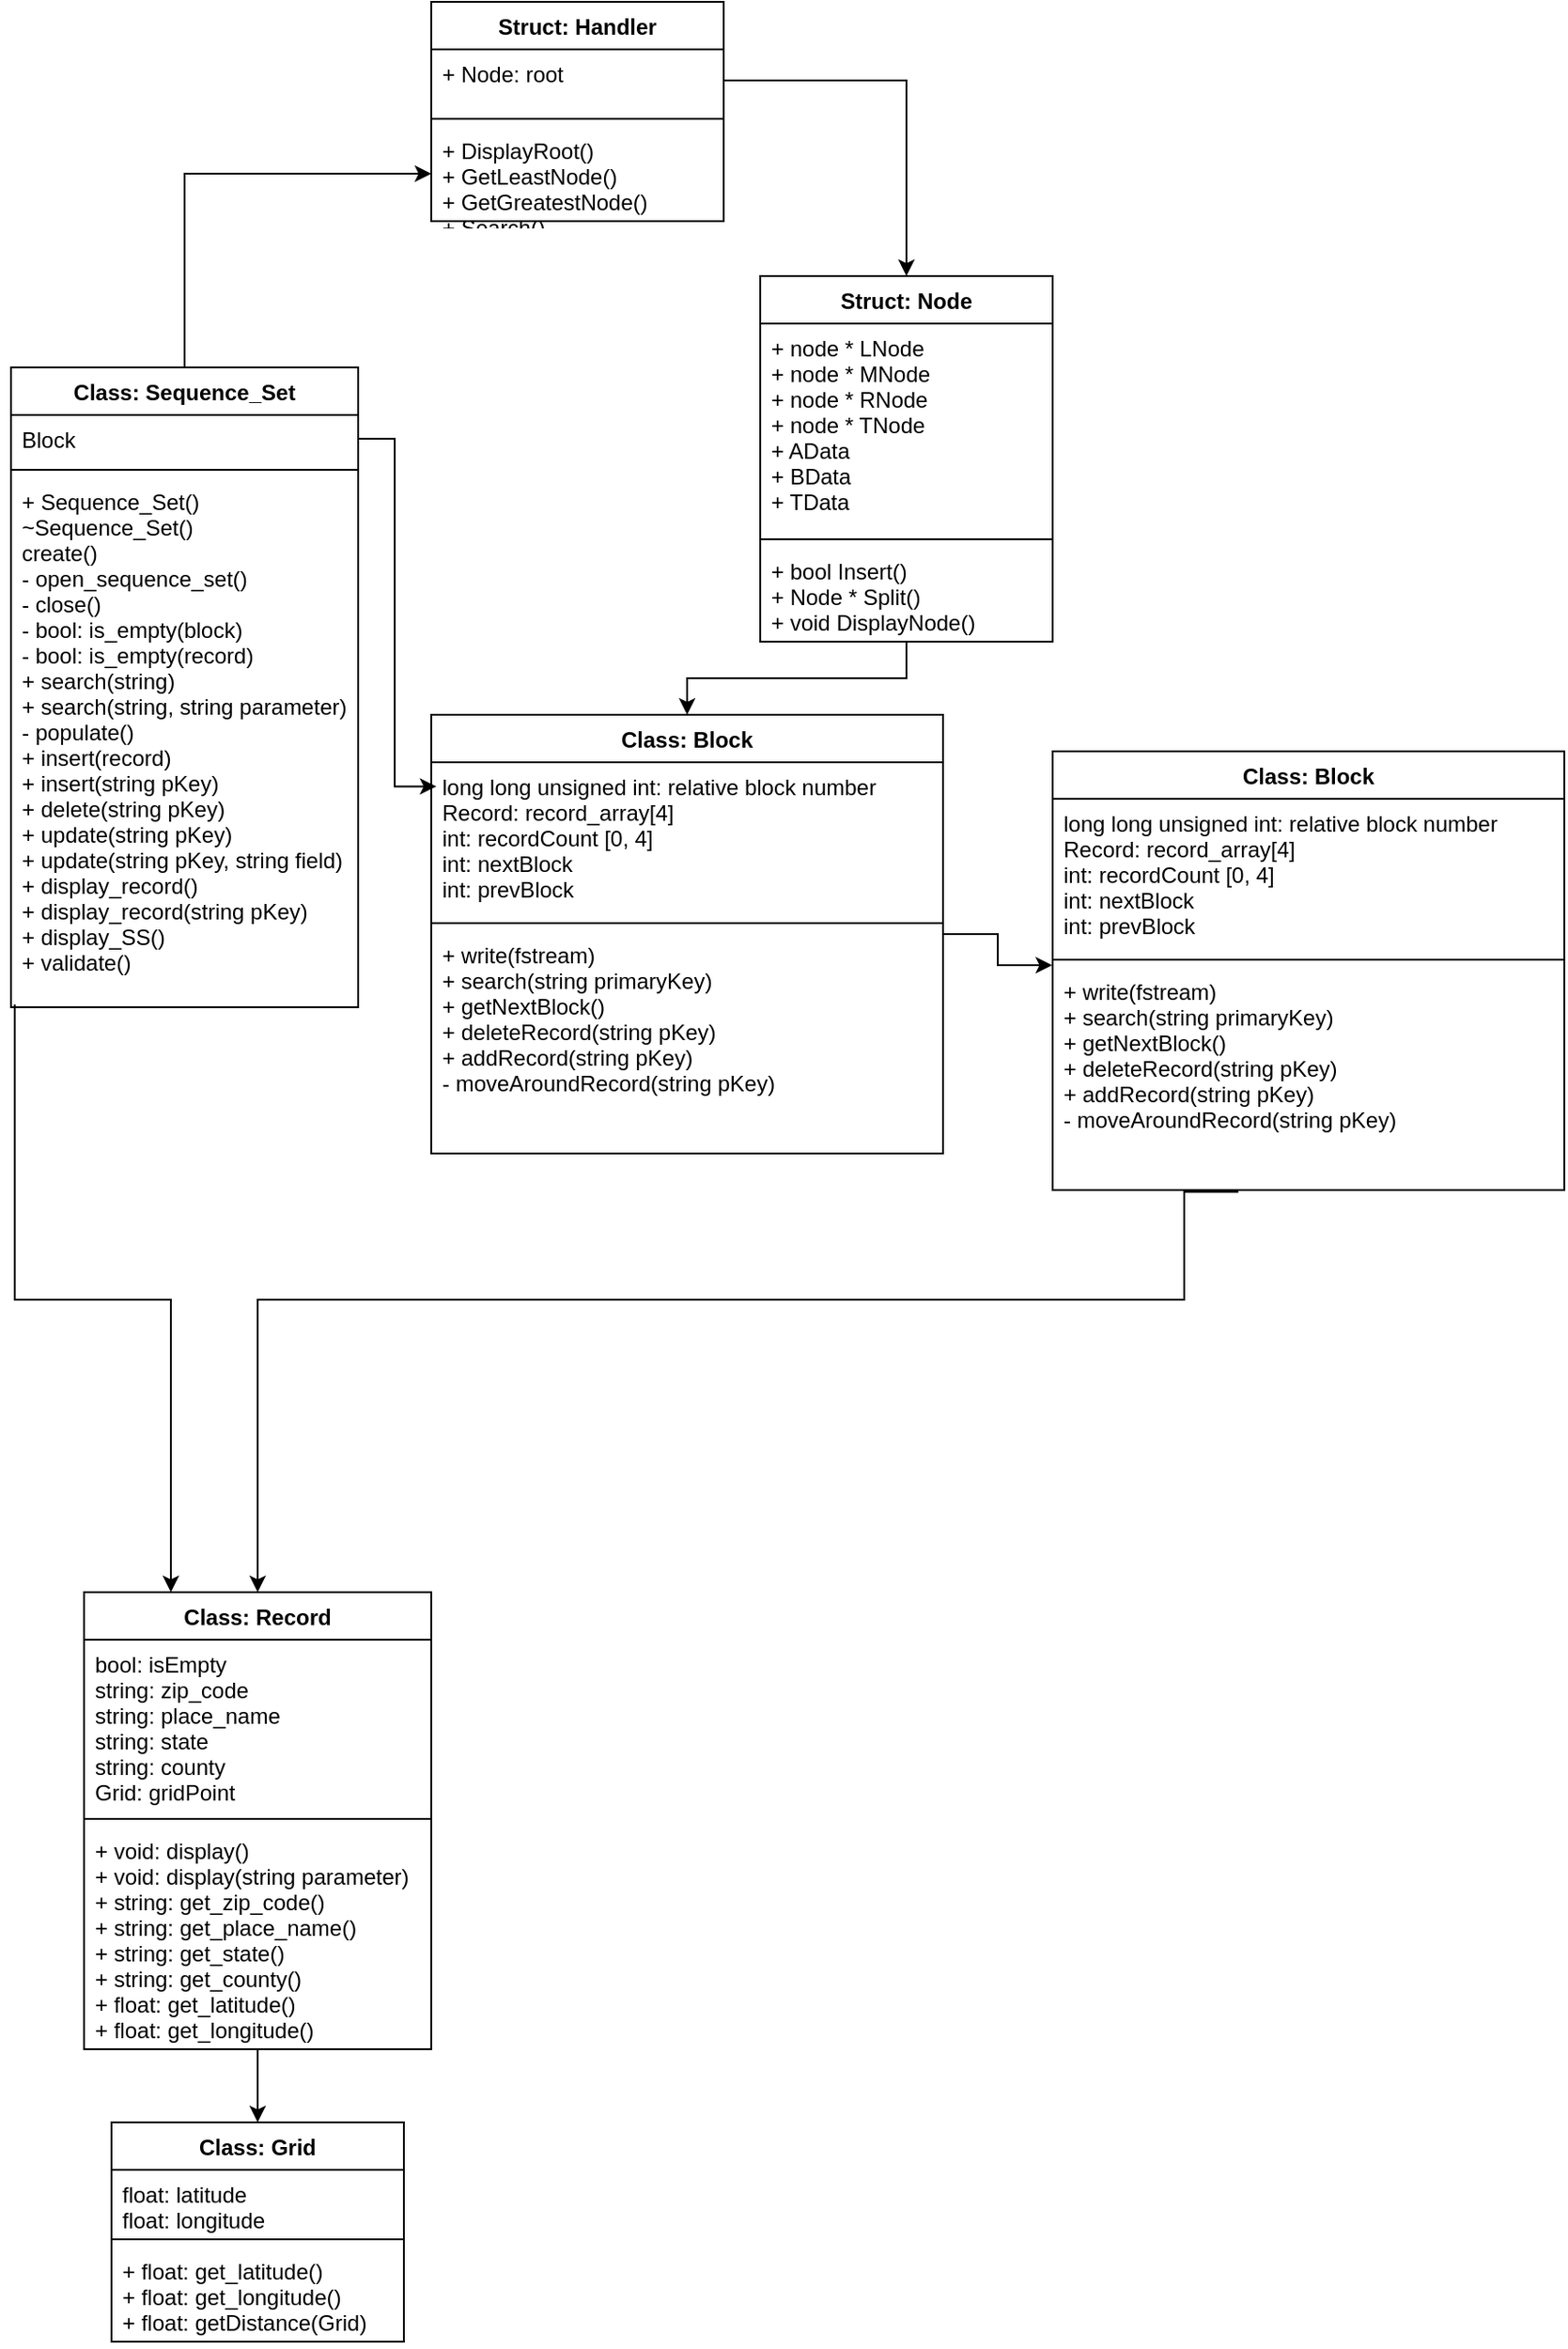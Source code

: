 <mxfile version="12.4.1" type="github" pages="1">
  <diagram id="Ys3HZVprmhT14fWjxTii" name="Page-1">
    <mxGraphModel dx="403" dy="1383" grid="1" gridSize="10" guides="1" tooltips="1" connect="1" arrows="1" fold="1" page="1" pageScale="1" pageWidth="850" pageHeight="1100" math="0" shadow="0">
      <root>
        <mxCell id="0"/>
        <mxCell id="1" parent="0"/>
        <mxCell id="eypmZCzVEFvatwe-Ak_w-18" style="edgeStyle=orthogonalEdgeStyle;rounded=0;orthogonalLoop=1;jettySize=auto;html=1;entryX=0;entryY=0.5;entryDx=0;entryDy=0;" edge="1" parent="1" source="Z5_UFI_bqKNKYEiBKsY_-33" target="eypmZCzVEFvatwe-Ak_w-5">
          <mxGeometry relative="1" as="geometry"/>
        </mxCell>
        <mxCell id="Z5_UFI_bqKNKYEiBKsY_-33" value="Class: Sequence_Set" style="swimlane;fontStyle=1;align=center;verticalAlign=top;childLayout=stackLayout;horizontal=1;startSize=26;horizontalStack=0;resizeParent=1;resizeParentMax=0;resizeLast=0;collapsible=1;marginBottom=0;" parent="1" vertex="1">
          <mxGeometry x="20" y="20" width="190" height="350" as="geometry"/>
        </mxCell>
        <mxCell id="Z5_UFI_bqKNKYEiBKsY_-34" value="Block" style="text;strokeColor=none;fillColor=none;align=left;verticalAlign=top;spacingLeft=4;spacingRight=4;overflow=hidden;rotatable=0;points=[[0,0.5],[1,0.5]];portConstraint=eastwest;" parent="Z5_UFI_bqKNKYEiBKsY_-33" vertex="1">
          <mxGeometry y="26" width="190" height="26" as="geometry"/>
        </mxCell>
        <mxCell id="Z5_UFI_bqKNKYEiBKsY_-35" value="" style="line;strokeWidth=1;fillColor=none;align=left;verticalAlign=middle;spacingTop=-1;spacingLeft=3;spacingRight=3;rotatable=0;labelPosition=right;points=[];portConstraint=eastwest;" parent="Z5_UFI_bqKNKYEiBKsY_-33" vertex="1">
          <mxGeometry y="52" width="190" height="8" as="geometry"/>
        </mxCell>
        <mxCell id="Z5_UFI_bqKNKYEiBKsY_-36" value="+ Sequence_Set()&#xa;~Sequence_Set()&#xa;create()&#xa;- open_sequence_set()&#xa;- close()&#xa;- bool: is_empty(block)&#xa;- bool: is_empty(record)&#xa;+ search(string)&#xa;+ search(string, string parameter)&#xa;- populate()&#xa;+ insert(record)&#xa;+ insert(string pKey)&#xa;+ delete(string pKey)&#xa;+ update(string pKey)&#xa;+ update(string pKey, string field)&#xa;+ display_record()&#xa;+ display_record(string pKey)&#xa;+ display_SS()&#xa;+ validate()" style="text;strokeColor=none;fillColor=none;align=left;verticalAlign=top;spacingLeft=4;spacingRight=4;overflow=hidden;rotatable=0;points=[[0,0.5],[1,0.5]];portConstraint=eastwest;" parent="Z5_UFI_bqKNKYEiBKsY_-33" vertex="1">
          <mxGeometry y="60" width="190" height="290" as="geometry"/>
        </mxCell>
        <mxCell id="eypmZCzVEFvatwe-Ak_w-30" style="edgeStyle=orthogonalEdgeStyle;rounded=0;orthogonalLoop=1;jettySize=auto;html=1;exitX=1;exitY=0.5;exitDx=0;exitDy=0;entryX=-0.001;entryY=-0.008;entryDx=0;entryDy=0;entryPerimeter=0;" edge="1" parent="1" source="Z5_UFI_bqKNKYEiBKsY_-37" target="eypmZCzVEFvatwe-Ak_w-29">
          <mxGeometry relative="1" as="geometry">
            <Array as="points">
              <mxPoint x="560" y="330"/>
              <mxPoint x="560" y="347"/>
            </Array>
          </mxGeometry>
        </mxCell>
        <mxCell id="Z5_UFI_bqKNKYEiBKsY_-37" value="Class: Block" style="swimlane;fontStyle=1;align=center;verticalAlign=top;childLayout=stackLayout;horizontal=1;startSize=26;horizontalStack=0;resizeParent=1;resizeParentMax=0;resizeLast=0;collapsible=1;marginBottom=0;" parent="1" vertex="1">
          <mxGeometry x="250" y="210" width="280" height="240" as="geometry"/>
        </mxCell>
        <mxCell id="Z5_UFI_bqKNKYEiBKsY_-38" value="long long unsigned int: relative block number&#xa;Record: record_array[4]&#xa;int: recordCount [0, 4]&#xa;int: nextBlock&#xa;int: prevBlock" style="text;strokeColor=none;fillColor=none;align=left;verticalAlign=top;spacingLeft=4;spacingRight=4;overflow=hidden;rotatable=0;points=[[0,0.5],[1,0.5]];portConstraint=eastwest;" parent="Z5_UFI_bqKNKYEiBKsY_-37" vertex="1">
          <mxGeometry y="26" width="280" height="84" as="geometry"/>
        </mxCell>
        <mxCell id="Z5_UFI_bqKNKYEiBKsY_-39" value="" style="line;strokeWidth=1;fillColor=none;align=left;verticalAlign=middle;spacingTop=-1;spacingLeft=3;spacingRight=3;rotatable=0;labelPosition=right;points=[];portConstraint=eastwest;" parent="Z5_UFI_bqKNKYEiBKsY_-37" vertex="1">
          <mxGeometry y="110" width="280" height="8" as="geometry"/>
        </mxCell>
        <mxCell id="Z5_UFI_bqKNKYEiBKsY_-40" value="+ write(fstream)&#xa;+ search(string primaryKey)&#xa;+ getNextBlock()&#xa;+ deleteRecord(string pKey)&#xa;+ addRecord(string pKey)&#xa;- moveAroundRecord(string pKey)" style="text;strokeColor=none;fillColor=none;align=left;verticalAlign=top;spacingLeft=4;spacingRight=4;overflow=hidden;rotatable=0;points=[[0,0.5],[1,0.5]];portConstraint=eastwest;" parent="Z5_UFI_bqKNKYEiBKsY_-37" vertex="1">
          <mxGeometry y="118" width="280" height="122" as="geometry"/>
        </mxCell>
        <mxCell id="Z5_UFI_bqKNKYEiBKsY_-41" value="" style="edgeStyle=orthogonalEdgeStyle;rounded=0;orthogonalLoop=1;jettySize=auto;html=1;" parent="1" source="Z5_UFI_bqKNKYEiBKsY_-42" target="Z5_UFI_bqKNKYEiBKsY_-46" edge="1">
          <mxGeometry relative="1" as="geometry"/>
        </mxCell>
        <mxCell id="Z5_UFI_bqKNKYEiBKsY_-42" value="Class: Record" style="swimlane;fontStyle=1;align=center;verticalAlign=top;childLayout=stackLayout;horizontal=1;startSize=26;horizontalStack=0;resizeParent=1;resizeParentMax=0;resizeLast=0;collapsible=1;marginBottom=0;" parent="1" vertex="1">
          <mxGeometry x="60" y="690" width="190" height="250" as="geometry"/>
        </mxCell>
        <mxCell id="Z5_UFI_bqKNKYEiBKsY_-43" value="bool: isEmpty&#xa;string: zip_code&#xa;string: place_name&#xa;string: state&#xa;string: county&#xa;Grid: gridPoint&#xa;" style="text;strokeColor=none;fillColor=none;align=left;verticalAlign=top;spacingLeft=4;spacingRight=4;overflow=hidden;rotatable=0;points=[[0,0.5],[1,0.5]];portConstraint=eastwest;" parent="Z5_UFI_bqKNKYEiBKsY_-42" vertex="1">
          <mxGeometry y="26" width="190" height="94" as="geometry"/>
        </mxCell>
        <mxCell id="Z5_UFI_bqKNKYEiBKsY_-44" value="" style="line;strokeWidth=1;fillColor=none;align=left;verticalAlign=middle;spacingTop=-1;spacingLeft=3;spacingRight=3;rotatable=0;labelPosition=right;points=[];portConstraint=eastwest;" parent="Z5_UFI_bqKNKYEiBKsY_-42" vertex="1">
          <mxGeometry y="120" width="190" height="8" as="geometry"/>
        </mxCell>
        <mxCell id="Z5_UFI_bqKNKYEiBKsY_-45" value="+ void: display()&#xa;+ void: display(string parameter)&#xa;+ string: get_zip_code()&#xa;+ string: get_place_name()&#xa;+ string: get_state()&#xa;+ string: get_county()&#xa;+ float: get_latitude()&#xa;+ float: get_longitude()" style="text;strokeColor=none;fillColor=none;align=left;verticalAlign=top;spacingLeft=4;spacingRight=4;overflow=hidden;rotatable=0;points=[[0,0.5],[1,0.5]];portConstraint=eastwest;" parent="Z5_UFI_bqKNKYEiBKsY_-42" vertex="1">
          <mxGeometry y="128" width="190" height="122" as="geometry"/>
        </mxCell>
        <mxCell id="Z5_UFI_bqKNKYEiBKsY_-46" value="Class: Grid" style="swimlane;fontStyle=1;align=center;verticalAlign=top;childLayout=stackLayout;horizontal=1;startSize=26;horizontalStack=0;resizeParent=1;resizeParentMax=0;resizeLast=0;collapsible=1;marginBottom=0;" parent="1" vertex="1">
          <mxGeometry x="75" y="980" width="160" height="120" as="geometry"/>
        </mxCell>
        <mxCell id="Z5_UFI_bqKNKYEiBKsY_-47" value="float: latitude&#xa;float: longitude&#xa;" style="text;strokeColor=none;fillColor=none;align=left;verticalAlign=top;spacingLeft=4;spacingRight=4;overflow=hidden;rotatable=0;points=[[0,0.5],[1,0.5]];portConstraint=eastwest;" parent="Z5_UFI_bqKNKYEiBKsY_-46" vertex="1">
          <mxGeometry y="26" width="160" height="34" as="geometry"/>
        </mxCell>
        <mxCell id="Z5_UFI_bqKNKYEiBKsY_-48" value="" style="line;strokeWidth=1;fillColor=none;align=left;verticalAlign=middle;spacingTop=-1;spacingLeft=3;spacingRight=3;rotatable=0;labelPosition=right;points=[];portConstraint=eastwest;" parent="Z5_UFI_bqKNKYEiBKsY_-46" vertex="1">
          <mxGeometry y="60" width="160" height="8" as="geometry"/>
        </mxCell>
        <mxCell id="Z5_UFI_bqKNKYEiBKsY_-49" value="+ float: get_latitude()&#xa;+ float: get_longitude()&#xa;+ float: getDistance(Grid)" style="text;strokeColor=none;fillColor=none;align=left;verticalAlign=top;spacingLeft=4;spacingRight=4;overflow=hidden;rotatable=0;points=[[0,0.5],[1,0.5]];portConstraint=eastwest;" parent="Z5_UFI_bqKNKYEiBKsY_-46" vertex="1">
          <mxGeometry y="68" width="160" height="52" as="geometry"/>
        </mxCell>
        <mxCell id="DVvHBo7GHHYjL-niLT4N-1" style="edgeStyle=orthogonalEdgeStyle;rounded=0;orthogonalLoop=1;jettySize=auto;html=1;exitX=0.363;exitY=1.008;exitDx=0;exitDy=0;exitPerimeter=0;" parent="1" source="eypmZCzVEFvatwe-Ak_w-29" target="Z5_UFI_bqKNKYEiBKsY_-42" edge="1">
          <mxGeometry relative="1" as="geometry">
            <mxPoint x="610" y="564.706" as="sourcePoint"/>
            <Array as="points">
              <mxPoint x="662" y="530"/>
              <mxPoint x="155" y="530"/>
            </Array>
          </mxGeometry>
        </mxCell>
        <mxCell id="DVvHBo7GHHYjL-niLT4N-5" style="edgeStyle=orthogonalEdgeStyle;rounded=0;orthogonalLoop=1;jettySize=auto;html=1;exitX=1;exitY=0.5;exitDx=0;exitDy=0;entryX=0.01;entryY=0.157;entryDx=0;entryDy=0;entryPerimeter=0;" parent="1" source="Z5_UFI_bqKNKYEiBKsY_-34" target="Z5_UFI_bqKNKYEiBKsY_-38" edge="1">
          <mxGeometry relative="1" as="geometry"/>
        </mxCell>
        <mxCell id="eypmZCzVEFvatwe-Ak_w-2" value="Struct: Handler" style="swimlane;fontStyle=1;align=center;verticalAlign=top;childLayout=stackLayout;horizontal=1;startSize=26;horizontalStack=0;resizeParent=1;resizeParentMax=0;resizeLast=0;collapsible=1;marginBottom=0;" vertex="1" parent="1">
          <mxGeometry x="250" y="-180" width="160" height="120" as="geometry"/>
        </mxCell>
        <mxCell id="eypmZCzVEFvatwe-Ak_w-3" value="+ Node: root" style="text;strokeColor=none;fillColor=none;align=left;verticalAlign=top;spacingLeft=4;spacingRight=4;overflow=hidden;rotatable=0;points=[[0,0.5],[1,0.5]];portConstraint=eastwest;" vertex="1" parent="eypmZCzVEFvatwe-Ak_w-2">
          <mxGeometry y="26" width="160" height="34" as="geometry"/>
        </mxCell>
        <mxCell id="eypmZCzVEFvatwe-Ak_w-4" value="" style="line;strokeWidth=1;fillColor=none;align=left;verticalAlign=middle;spacingTop=-1;spacingLeft=3;spacingRight=3;rotatable=0;labelPosition=right;points=[];portConstraint=eastwest;" vertex="1" parent="eypmZCzVEFvatwe-Ak_w-2">
          <mxGeometry y="60" width="160" height="8" as="geometry"/>
        </mxCell>
        <mxCell id="eypmZCzVEFvatwe-Ak_w-5" value="+ DisplayRoot()&#xa;+ GetLeastNode()&#xa;+ GetGreatestNode()&#xa;+ Search()" style="text;strokeColor=none;fillColor=none;align=left;verticalAlign=top;spacingLeft=4;spacingRight=4;overflow=hidden;rotatable=0;points=[[0,0.5],[1,0.5]];portConstraint=eastwest;" vertex="1" parent="eypmZCzVEFvatwe-Ak_w-2">
          <mxGeometry y="68" width="160" height="52" as="geometry"/>
        </mxCell>
        <mxCell id="eypmZCzVEFvatwe-Ak_w-13" style="edgeStyle=orthogonalEdgeStyle;rounded=0;orthogonalLoop=1;jettySize=auto;html=1;entryX=0.25;entryY=0;entryDx=0;entryDy=0;exitX=0.011;exitY=0.995;exitDx=0;exitDy=0;exitPerimeter=0;" edge="1" parent="1" source="Z5_UFI_bqKNKYEiBKsY_-36" target="Z5_UFI_bqKNKYEiBKsY_-42">
          <mxGeometry relative="1" as="geometry">
            <Array as="points">
              <mxPoint x="22" y="530"/>
              <mxPoint x="108" y="530"/>
            </Array>
          </mxGeometry>
        </mxCell>
        <mxCell id="eypmZCzVEFvatwe-Ak_w-20" style="edgeStyle=orthogonalEdgeStyle;rounded=0;orthogonalLoop=1;jettySize=auto;html=1;entryX=0.5;entryY=0;entryDx=0;entryDy=0;" edge="1" parent="1" source="eypmZCzVEFvatwe-Ak_w-14" target="Z5_UFI_bqKNKYEiBKsY_-37">
          <mxGeometry relative="1" as="geometry"/>
        </mxCell>
        <mxCell id="eypmZCzVEFvatwe-Ak_w-14" value="Struct: Node" style="swimlane;fontStyle=1;align=center;verticalAlign=top;childLayout=stackLayout;horizontal=1;startSize=26;horizontalStack=0;resizeParent=1;resizeParentMax=0;resizeLast=0;collapsible=1;marginBottom=0;" vertex="1" parent="1">
          <mxGeometry x="430" y="-30" width="160" height="200" as="geometry"/>
        </mxCell>
        <mxCell id="eypmZCzVEFvatwe-Ak_w-15" value="+ node * LNode&#xa;+ node * MNode&#xa;+ node * RNode&#xa;+ node * TNode&#xa;+ AData&#xa;+ BData&#xa;+ TData" style="text;strokeColor=none;fillColor=none;align=left;verticalAlign=top;spacingLeft=4;spacingRight=4;overflow=hidden;rotatable=0;points=[[0,0.5],[1,0.5]];portConstraint=eastwest;" vertex="1" parent="eypmZCzVEFvatwe-Ak_w-14">
          <mxGeometry y="26" width="160" height="114" as="geometry"/>
        </mxCell>
        <mxCell id="eypmZCzVEFvatwe-Ak_w-16" value="" style="line;strokeWidth=1;fillColor=none;align=left;verticalAlign=middle;spacingTop=-1;spacingLeft=3;spacingRight=3;rotatable=0;labelPosition=right;points=[];portConstraint=eastwest;" vertex="1" parent="eypmZCzVEFvatwe-Ak_w-14">
          <mxGeometry y="140" width="160" height="8" as="geometry"/>
        </mxCell>
        <mxCell id="eypmZCzVEFvatwe-Ak_w-17" value="+ bool Insert()&#xa;+ Node * Split()&#xa;+ void DisplayNode()" style="text;strokeColor=none;fillColor=none;align=left;verticalAlign=top;spacingLeft=4;spacingRight=4;overflow=hidden;rotatable=0;points=[[0,0.5],[1,0.5]];portConstraint=eastwest;" vertex="1" parent="eypmZCzVEFvatwe-Ak_w-14">
          <mxGeometry y="148" width="160" height="52" as="geometry"/>
        </mxCell>
        <mxCell id="eypmZCzVEFvatwe-Ak_w-19" style="edgeStyle=orthogonalEdgeStyle;rounded=0;orthogonalLoop=1;jettySize=auto;html=1;exitX=1;exitY=0.5;exitDx=0;exitDy=0;entryX=0.5;entryY=0;entryDx=0;entryDy=0;" edge="1" parent="1" source="eypmZCzVEFvatwe-Ak_w-3" target="eypmZCzVEFvatwe-Ak_w-14">
          <mxGeometry relative="1" as="geometry"/>
        </mxCell>
        <mxCell id="eypmZCzVEFvatwe-Ak_w-26" value="Class: Block" style="swimlane;fontStyle=1;align=center;verticalAlign=top;childLayout=stackLayout;horizontal=1;startSize=26;horizontalStack=0;resizeParent=1;resizeParentMax=0;resizeLast=0;collapsible=1;marginBottom=0;" vertex="1" parent="1">
          <mxGeometry x="590" y="230" width="280" height="240" as="geometry"/>
        </mxCell>
        <mxCell id="eypmZCzVEFvatwe-Ak_w-27" value="long long unsigned int: relative block number&#xa;Record: record_array[4]&#xa;int: recordCount [0, 4]&#xa;int: nextBlock&#xa;int: prevBlock" style="text;strokeColor=none;fillColor=none;align=left;verticalAlign=top;spacingLeft=4;spacingRight=4;overflow=hidden;rotatable=0;points=[[0,0.5],[1,0.5]];portConstraint=eastwest;" vertex="1" parent="eypmZCzVEFvatwe-Ak_w-26">
          <mxGeometry y="26" width="280" height="84" as="geometry"/>
        </mxCell>
        <mxCell id="eypmZCzVEFvatwe-Ak_w-28" value="" style="line;strokeWidth=1;fillColor=none;align=left;verticalAlign=middle;spacingTop=-1;spacingLeft=3;spacingRight=3;rotatable=0;labelPosition=right;points=[];portConstraint=eastwest;" vertex="1" parent="eypmZCzVEFvatwe-Ak_w-26">
          <mxGeometry y="110" width="280" height="8" as="geometry"/>
        </mxCell>
        <mxCell id="eypmZCzVEFvatwe-Ak_w-29" value="+ write(fstream)&#xa;+ search(string primaryKey)&#xa;+ getNextBlock()&#xa;+ deleteRecord(string pKey)&#xa;+ addRecord(string pKey)&#xa;- moveAroundRecord(string pKey)" style="text;strokeColor=none;fillColor=none;align=left;verticalAlign=top;spacingLeft=4;spacingRight=4;overflow=hidden;rotatable=0;points=[[0,0.5],[1,0.5]];portConstraint=eastwest;" vertex="1" parent="eypmZCzVEFvatwe-Ak_w-26">
          <mxGeometry y="118" width="280" height="122" as="geometry"/>
        </mxCell>
      </root>
    </mxGraphModel>
  </diagram>
</mxfile>
